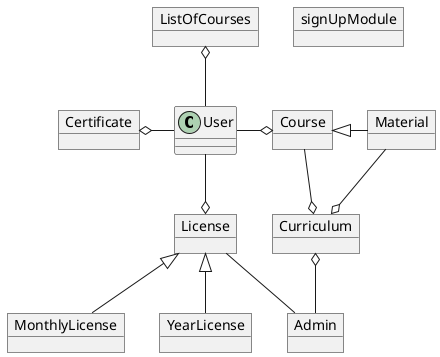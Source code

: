 @startuml
class User{
}

object signUpModule
object Admin
object MonthlyLicense
object YearLicense
object Course
object Certificate
object Material
object License
object Curriculum
object ListOfCourses


ListOfCourses o-down-User
User -down-o License
User -left-o Certificate
Course o-left- User


License <|-down- MonthlyLicense
License <|-down-  YearLicense

Course <|-right- Material

License -right- Admin
Curriculum o-down- Admin
Material -down-o Curriculum
Course -down-o Curriculum

@enduml
